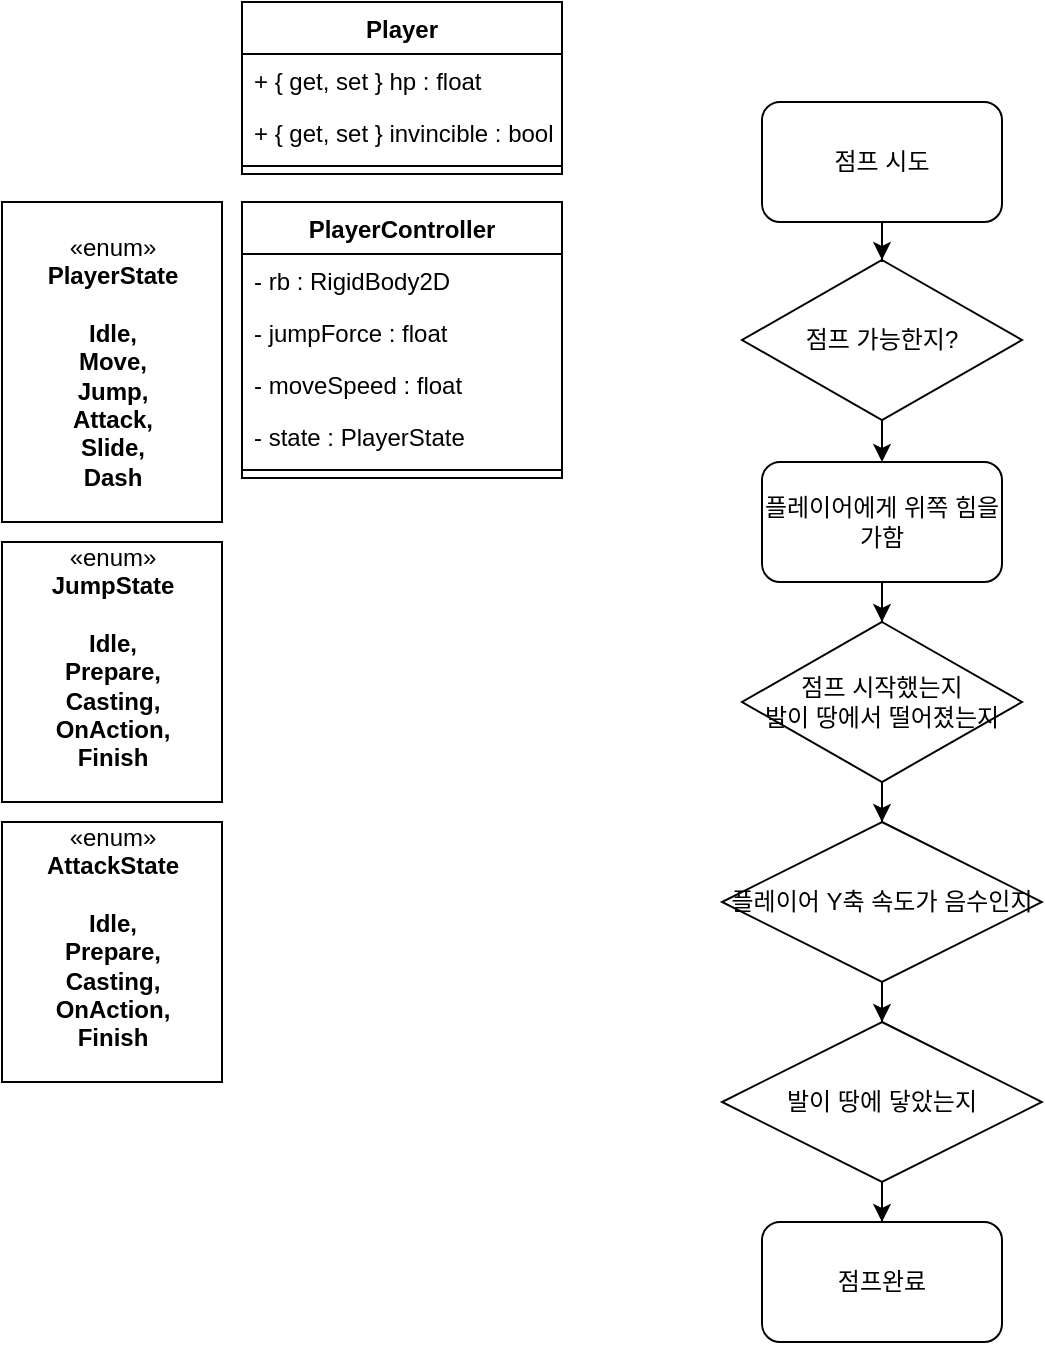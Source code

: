 <mxfile version="20.2.3" type="device"><diagram id="C5RBs43oDa-KdzZeNtuy" name="Page-1"><mxGraphModel dx="1865" dy="579" grid="1" gridSize="10" guides="1" tooltips="1" connect="1" arrows="1" fold="1" page="1" pageScale="1" pageWidth="827" pageHeight="1169" math="0" shadow="0"><root><mxCell id="WIyWlLk6GJQsqaUBKTNV-0"/><mxCell id="WIyWlLk6GJQsqaUBKTNV-1" parent="WIyWlLk6GJQsqaUBKTNV-0"/><mxCell id="_FeagUSd3kwYmjZGY9xX-0" value="Player" style="swimlane;fontStyle=1;align=center;verticalAlign=top;childLayout=stackLayout;horizontal=1;startSize=26;horizontalStack=0;resizeParent=1;resizeParentMax=0;resizeLast=0;collapsible=1;marginBottom=0;" vertex="1" parent="WIyWlLk6GJQsqaUBKTNV-1"><mxGeometry x="80" y="50" width="160" height="86" as="geometry"/></mxCell><mxCell id="_FeagUSd3kwYmjZGY9xX-1" value="+ { get, set } hp : float" style="text;strokeColor=none;fillColor=none;align=left;verticalAlign=top;spacingLeft=4;spacingRight=4;overflow=hidden;rotatable=0;points=[[0,0.5],[1,0.5]];portConstraint=eastwest;" vertex="1" parent="_FeagUSd3kwYmjZGY9xX-0"><mxGeometry y="26" width="160" height="26" as="geometry"/></mxCell><mxCell id="_FeagUSd3kwYmjZGY9xX-4" value="+ { get, set } invincible : bool" style="text;strokeColor=none;fillColor=none;align=left;verticalAlign=top;spacingLeft=4;spacingRight=4;overflow=hidden;rotatable=0;points=[[0,0.5],[1,0.5]];portConstraint=eastwest;" vertex="1" parent="_FeagUSd3kwYmjZGY9xX-0"><mxGeometry y="52" width="160" height="26" as="geometry"/></mxCell><mxCell id="_FeagUSd3kwYmjZGY9xX-2" value="" style="line;strokeWidth=1;fillColor=none;align=left;verticalAlign=middle;spacingTop=-1;spacingLeft=3;spacingRight=3;rotatable=0;labelPosition=right;points=[];portConstraint=eastwest;" vertex="1" parent="_FeagUSd3kwYmjZGY9xX-0"><mxGeometry y="78" width="160" height="8" as="geometry"/></mxCell><mxCell id="_FeagUSd3kwYmjZGY9xX-5" value="PlayerController" style="swimlane;fontStyle=1;align=center;verticalAlign=top;childLayout=stackLayout;horizontal=1;startSize=26;horizontalStack=0;resizeParent=1;resizeParentMax=0;resizeLast=0;collapsible=1;marginBottom=0;" vertex="1" parent="WIyWlLk6GJQsqaUBKTNV-1"><mxGeometry x="80" y="150" width="160" height="138" as="geometry"/></mxCell><mxCell id="_FeagUSd3kwYmjZGY9xX-6" value="- rb : RigidBody2D" style="text;strokeColor=none;fillColor=none;align=left;verticalAlign=top;spacingLeft=4;spacingRight=4;overflow=hidden;rotatable=0;points=[[0,0.5],[1,0.5]];portConstraint=eastwest;" vertex="1" parent="_FeagUSd3kwYmjZGY9xX-5"><mxGeometry y="26" width="160" height="26" as="geometry"/></mxCell><mxCell id="_FeagUSd3kwYmjZGY9xX-7" value="- jumpForce : float" style="text;strokeColor=none;fillColor=none;align=left;verticalAlign=top;spacingLeft=4;spacingRight=4;overflow=hidden;rotatable=0;points=[[0,0.5],[1,0.5]];portConstraint=eastwest;" vertex="1" parent="_FeagUSd3kwYmjZGY9xX-5"><mxGeometry y="52" width="160" height="26" as="geometry"/></mxCell><mxCell id="_FeagUSd3kwYmjZGY9xX-9" value="- moveSpeed : float" style="text;strokeColor=none;fillColor=none;align=left;verticalAlign=top;spacingLeft=4;spacingRight=4;overflow=hidden;rotatable=0;points=[[0,0.5],[1,0.5]];portConstraint=eastwest;" vertex="1" parent="_FeagUSd3kwYmjZGY9xX-5"><mxGeometry y="78" width="160" height="26" as="geometry"/></mxCell><mxCell id="_FeagUSd3kwYmjZGY9xX-11" value="- state : PlayerState" style="text;strokeColor=none;fillColor=none;align=left;verticalAlign=top;spacingLeft=4;spacingRight=4;overflow=hidden;rotatable=0;points=[[0,0.5],[1,0.5]];portConstraint=eastwest;" vertex="1" parent="_FeagUSd3kwYmjZGY9xX-5"><mxGeometry y="104" width="160" height="26" as="geometry"/></mxCell><mxCell id="_FeagUSd3kwYmjZGY9xX-8" value="" style="line;strokeWidth=1;fillColor=none;align=left;verticalAlign=middle;spacingTop=-1;spacingLeft=3;spacingRight=3;rotatable=0;labelPosition=right;points=[];portConstraint=eastwest;" vertex="1" parent="_FeagUSd3kwYmjZGY9xX-5"><mxGeometry y="130" width="160" height="8" as="geometry"/></mxCell><mxCell id="_FeagUSd3kwYmjZGY9xX-10" value="«enum»&lt;br&gt;&lt;b&gt;PlayerState&lt;br&gt;&lt;br&gt;Idle,&lt;br&gt;Move,&lt;br&gt;Jump,&lt;br&gt;Attack,&lt;br&gt;Slide,&lt;br&gt;Dash&lt;br&gt;&lt;/b&gt;" style="html=1;" vertex="1" parent="WIyWlLk6GJQsqaUBKTNV-1"><mxGeometry x="-40" y="150" width="110" height="160" as="geometry"/></mxCell><mxCell id="_FeagUSd3kwYmjZGY9xX-18" value="" style="edgeStyle=orthogonalEdgeStyle;rounded=0;orthogonalLoop=1;jettySize=auto;html=1;" edge="1" parent="WIyWlLk6GJQsqaUBKTNV-1" source="_FeagUSd3kwYmjZGY9xX-12" target="_FeagUSd3kwYmjZGY9xX-17"><mxGeometry relative="1" as="geometry"/></mxCell><mxCell id="_FeagUSd3kwYmjZGY9xX-12" value="점프 가능한지?" style="rhombus;whiteSpace=wrap;html=1;" vertex="1" parent="WIyWlLk6GJQsqaUBKTNV-1"><mxGeometry x="330" y="179" width="140" height="80" as="geometry"/></mxCell><mxCell id="_FeagUSd3kwYmjZGY9xX-14" value="" style="edgeStyle=orthogonalEdgeStyle;rounded=0;orthogonalLoop=1;jettySize=auto;html=1;" edge="1" parent="WIyWlLk6GJQsqaUBKTNV-1" source="_FeagUSd3kwYmjZGY9xX-13" target="_FeagUSd3kwYmjZGY9xX-12"><mxGeometry relative="1" as="geometry"/></mxCell><mxCell id="_FeagUSd3kwYmjZGY9xX-13" value="점프 시도" style="rounded=1;whiteSpace=wrap;html=1;" vertex="1" parent="WIyWlLk6GJQsqaUBKTNV-1"><mxGeometry x="340" y="100" width="120" height="60" as="geometry"/></mxCell><mxCell id="_FeagUSd3kwYmjZGY9xX-20" value="" style="edgeStyle=orthogonalEdgeStyle;rounded=0;orthogonalLoop=1;jettySize=auto;html=1;" edge="1" parent="WIyWlLk6GJQsqaUBKTNV-1" source="_FeagUSd3kwYmjZGY9xX-17" target="_FeagUSd3kwYmjZGY9xX-19"><mxGeometry relative="1" as="geometry"/></mxCell><mxCell id="_FeagUSd3kwYmjZGY9xX-17" value="플레이어에게 위쪽 힘을 가함" style="rounded=1;whiteSpace=wrap;html=1;" vertex="1" parent="WIyWlLk6GJQsqaUBKTNV-1"><mxGeometry x="340" y="280" width="120" height="60" as="geometry"/></mxCell><mxCell id="_FeagUSd3kwYmjZGY9xX-23" value="" style="edgeStyle=orthogonalEdgeStyle;rounded=0;orthogonalLoop=1;jettySize=auto;html=1;" edge="1" parent="WIyWlLk6GJQsqaUBKTNV-1" source="_FeagUSd3kwYmjZGY9xX-19" target="_FeagUSd3kwYmjZGY9xX-22"><mxGeometry relative="1" as="geometry"/></mxCell><mxCell id="_FeagUSd3kwYmjZGY9xX-19" value="점프 시작했는지&lt;br&gt;발이 땅에서 떨어졌는지" style="rhombus;whiteSpace=wrap;html=1;" vertex="1" parent="WIyWlLk6GJQsqaUBKTNV-1"><mxGeometry x="330" y="360" width="140" height="80" as="geometry"/></mxCell><mxCell id="_FeagUSd3kwYmjZGY9xX-25" value="" style="edgeStyle=orthogonalEdgeStyle;rounded=0;orthogonalLoop=1;jettySize=auto;html=1;" edge="1" parent="WIyWlLk6GJQsqaUBKTNV-1" source="_FeagUSd3kwYmjZGY9xX-22" target="_FeagUSd3kwYmjZGY9xX-24"><mxGeometry relative="1" as="geometry"/></mxCell><mxCell id="_FeagUSd3kwYmjZGY9xX-22" value="플레이어 Y축 속도가 음수인지" style="rhombus;whiteSpace=wrap;html=1;" vertex="1" parent="WIyWlLk6GJQsqaUBKTNV-1"><mxGeometry x="320" y="460" width="160" height="80" as="geometry"/></mxCell><mxCell id="_FeagUSd3kwYmjZGY9xX-27" value="" style="edgeStyle=orthogonalEdgeStyle;rounded=0;orthogonalLoop=1;jettySize=auto;html=1;" edge="1" parent="WIyWlLk6GJQsqaUBKTNV-1" source="_FeagUSd3kwYmjZGY9xX-24" target="_FeagUSd3kwYmjZGY9xX-26"><mxGeometry relative="1" as="geometry"/></mxCell><mxCell id="_FeagUSd3kwYmjZGY9xX-24" value="발이 땅에 닿았는지" style="rhombus;whiteSpace=wrap;html=1;" vertex="1" parent="WIyWlLk6GJQsqaUBKTNV-1"><mxGeometry x="320" y="560" width="160" height="80" as="geometry"/></mxCell><mxCell id="_FeagUSd3kwYmjZGY9xX-26" value="점프완료" style="rounded=1;whiteSpace=wrap;html=1;" vertex="1" parent="WIyWlLk6GJQsqaUBKTNV-1"><mxGeometry x="340" y="660" width="120" height="60" as="geometry"/></mxCell><mxCell id="_FeagUSd3kwYmjZGY9xX-29" value="«enum»&lt;br&gt;&lt;b&gt;JumpState&lt;br&gt;&lt;br&gt;Idle,&lt;br&gt;Prepare,&lt;br&gt;Casting,&lt;br&gt;OnAction,&lt;br&gt;Finish&lt;br&gt;&lt;br&gt;&lt;/b&gt;" style="html=1;" vertex="1" parent="WIyWlLk6GJQsqaUBKTNV-1"><mxGeometry x="-40" y="320" width="110" height="130" as="geometry"/></mxCell><mxCell id="_FeagUSd3kwYmjZGY9xX-30" value="«enum»&lt;br&gt;&lt;b&gt;AttackState&lt;br&gt;&lt;br&gt;Idle,&lt;br&gt;Prepare,&lt;br&gt;Casting,&lt;br&gt;OnAction,&lt;br&gt;Finish&lt;br&gt;&lt;br&gt;&lt;/b&gt;" style="html=1;" vertex="1" parent="WIyWlLk6GJQsqaUBKTNV-1"><mxGeometry x="-40" y="460" width="110" height="130" as="geometry"/></mxCell></root></mxGraphModel></diagram></mxfile>